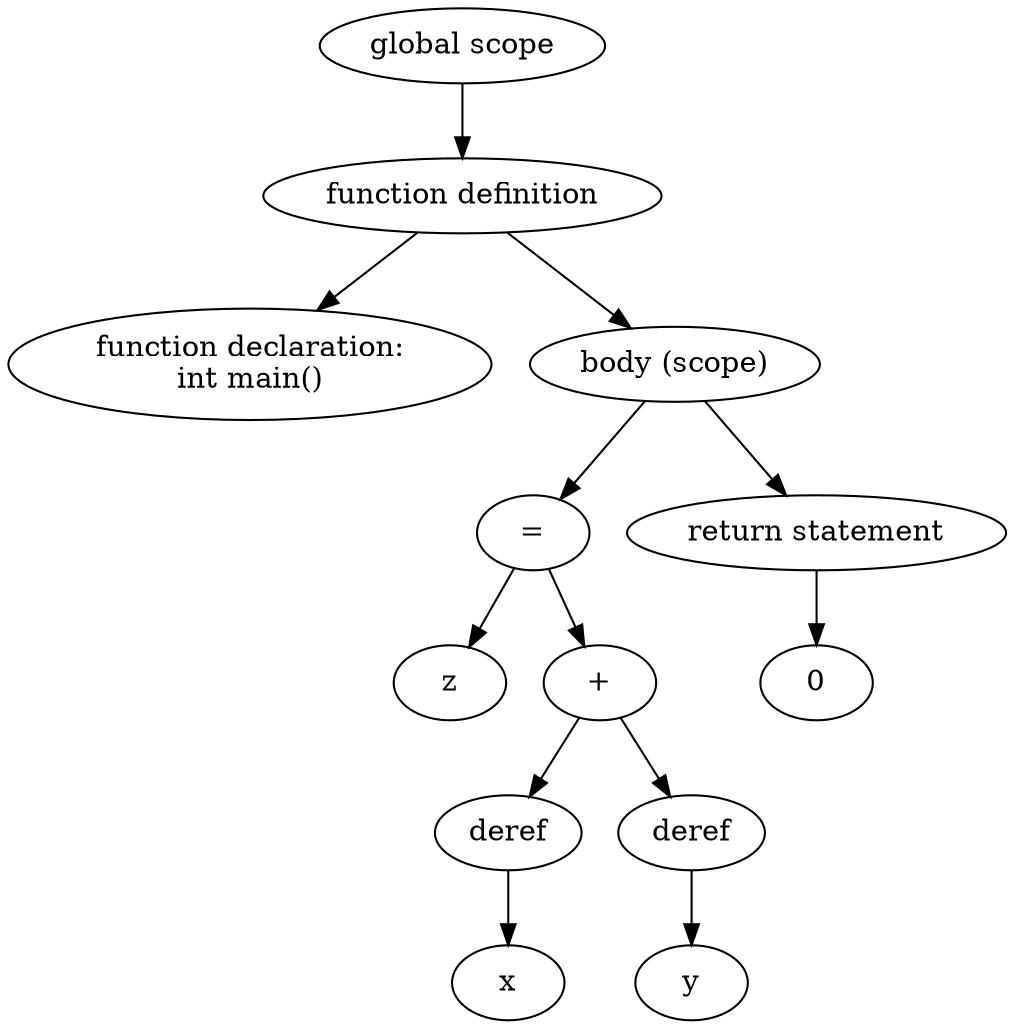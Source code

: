 digraph "Abstract Syntax Tree" {
	140480001629632 [label="function declaration:
int main()"]
	140480001629968 -> 140480001629632
	140480001630160 [label=z]
	140480001632864 -> 140480001630160
	140480001634064 [label=x]
	140480001633968 -> 140480001634064
	140480001633968 [label=deref]
	140480001633296 -> 140480001633968
	140480001631232 [label=y]
	140480001634016 -> 140480001631232
	140480001634016 [label=deref]
	140480001633296 -> 140480001634016
	140480001633296 [label="+"]
	140480001632864 -> 140480001633296
	140480001632864 [label="="]
	140480001626176 -> 140480001632864
	140480001633632 [label=0]
	140480001633488 -> 140480001633632
	140480001633488 [label="return statement"]
	140480001626176 -> 140480001633488
	140480001626176 [label="body (scope)"]
	140480001629968 -> 140480001626176
	140480001629968 [label="function definition"]
	140480001627808 -> 140480001629968
	140480001627808 [label="global scope"]
}
